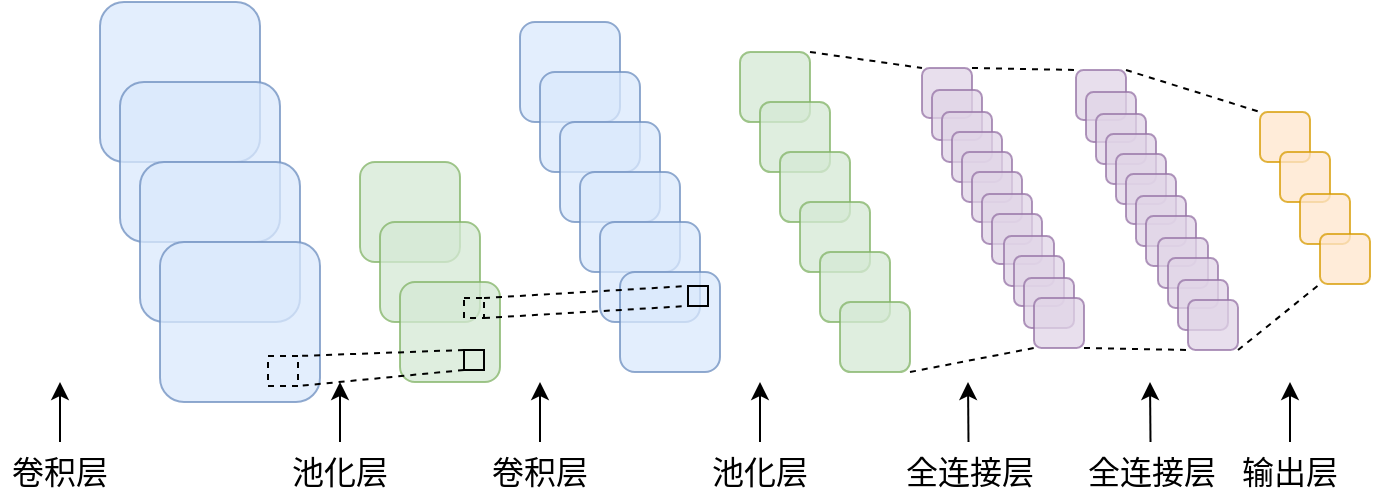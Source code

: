 <mxfile version="21.2.9" type="github">
  <diagram name="第 1 页" id="ZHtbwnwESCGqk5BUtqKa">
    <mxGraphModel dx="928" dy="579" grid="1" gridSize="10" guides="1" tooltips="1" connect="1" arrows="1" fold="1" page="1" pageScale="1" pageWidth="827" pageHeight="1169" math="0" shadow="0">
      <root>
        <mxCell id="0" />
        <mxCell id="1" parent="0" />
        <mxCell id="7yJh9d8cDHfY0ZQC9ODF-1" value="" style="rounded=1;whiteSpace=wrap;html=1;fillColor=#dae8fc;strokeColor=#6c8ebf;opacity=75;" vertex="1" parent="1">
          <mxGeometry x="120" y="240" width="80" height="80" as="geometry" />
        </mxCell>
        <mxCell id="7yJh9d8cDHfY0ZQC9ODF-4" value="" style="rounded=1;whiteSpace=wrap;html=1;fillColor=#dae8fc;strokeColor=#6c8ebf;opacity=75;" vertex="1" parent="1">
          <mxGeometry x="130" y="280" width="80" height="80" as="geometry" />
        </mxCell>
        <mxCell id="7yJh9d8cDHfY0ZQC9ODF-5" value="" style="rounded=1;whiteSpace=wrap;html=1;fillColor=#dae8fc;strokeColor=#6c8ebf;opacity=75;" vertex="1" parent="1">
          <mxGeometry x="140" y="320" width="80" height="80" as="geometry" />
        </mxCell>
        <mxCell id="7yJh9d8cDHfY0ZQC9ODF-6" value="" style="rounded=1;whiteSpace=wrap;html=1;fillColor=#d5e8d4;strokeColor=#82b366;opacity=75;" vertex="1" parent="1">
          <mxGeometry x="250" y="320" width="50" height="50" as="geometry" />
        </mxCell>
        <mxCell id="7yJh9d8cDHfY0ZQC9ODF-7" value="" style="rounded=1;whiteSpace=wrap;html=1;fillColor=#dae8fc;strokeColor=#6c8ebf;opacity=75;" vertex="1" parent="1">
          <mxGeometry x="150" y="360" width="80" height="80" as="geometry" />
        </mxCell>
        <mxCell id="7yJh9d8cDHfY0ZQC9ODF-11" value="" style="rounded=1;whiteSpace=wrap;html=1;fillColor=#d5e8d4;strokeColor=#82b366;opacity=75;" vertex="1" parent="1">
          <mxGeometry x="260" y="350" width="50" height="50" as="geometry" />
        </mxCell>
        <mxCell id="7yJh9d8cDHfY0ZQC9ODF-12" value="" style="rounded=1;whiteSpace=wrap;html=1;fillColor=#d5e8d4;strokeColor=#82b366;opacity=75;" vertex="1" parent="1">
          <mxGeometry x="270" y="380" width="50" height="50" as="geometry" />
        </mxCell>
        <mxCell id="7yJh9d8cDHfY0ZQC9ODF-15" value="" style="rounded=1;whiteSpace=wrap;html=1;fillColor=#dae8fc;strokeColor=#6c8ebf;opacity=75;" vertex="1" parent="1">
          <mxGeometry x="330" y="250" width="50" height="50" as="geometry" />
        </mxCell>
        <mxCell id="7yJh9d8cDHfY0ZQC9ODF-16" value="" style="rounded=1;whiteSpace=wrap;html=1;fillColor=#dae8fc;strokeColor=#6c8ebf;opacity=75;" vertex="1" parent="1">
          <mxGeometry x="340" y="275" width="50" height="50" as="geometry" />
        </mxCell>
        <mxCell id="7yJh9d8cDHfY0ZQC9ODF-17" value="" style="rounded=1;whiteSpace=wrap;html=1;fillColor=#dae8fc;strokeColor=#6c8ebf;opacity=75;" vertex="1" parent="1">
          <mxGeometry x="350" y="300" width="50" height="50" as="geometry" />
        </mxCell>
        <mxCell id="7yJh9d8cDHfY0ZQC9ODF-18" value="" style="rounded=1;whiteSpace=wrap;html=1;fillColor=#dae8fc;strokeColor=#6c8ebf;opacity=75;" vertex="1" parent="1">
          <mxGeometry x="360" y="325" width="50" height="50" as="geometry" />
        </mxCell>
        <mxCell id="7yJh9d8cDHfY0ZQC9ODF-19" value="" style="rounded=1;whiteSpace=wrap;html=1;fillColor=#dae8fc;strokeColor=#6c8ebf;opacity=75;" vertex="1" parent="1">
          <mxGeometry x="370" y="350" width="50" height="50" as="geometry" />
        </mxCell>
        <mxCell id="7yJh9d8cDHfY0ZQC9ODF-20" value="" style="rounded=1;whiteSpace=wrap;html=1;fillColor=#dae8fc;strokeColor=#6c8ebf;opacity=75;" vertex="1" parent="1">
          <mxGeometry x="380" y="375" width="50" height="50" as="geometry" />
        </mxCell>
        <mxCell id="7yJh9d8cDHfY0ZQC9ODF-21" value="" style="rounded=1;whiteSpace=wrap;html=1;fillColor=#d5e8d4;strokeColor=#82b366;opacity=75;" vertex="1" parent="1">
          <mxGeometry x="440" y="265" width="35" height="35" as="geometry" />
        </mxCell>
        <mxCell id="7yJh9d8cDHfY0ZQC9ODF-22" value="" style="rounded=1;whiteSpace=wrap;html=1;fillColor=#d5e8d4;strokeColor=#82b366;opacity=75;" vertex="1" parent="1">
          <mxGeometry x="450" y="290" width="35" height="35" as="geometry" />
        </mxCell>
        <mxCell id="7yJh9d8cDHfY0ZQC9ODF-23" value="" style="rounded=1;whiteSpace=wrap;html=1;fillColor=#d5e8d4;strokeColor=#82b366;opacity=75;" vertex="1" parent="1">
          <mxGeometry x="460" y="315" width="35" height="35" as="geometry" />
        </mxCell>
        <mxCell id="7yJh9d8cDHfY0ZQC9ODF-24" value="" style="rounded=1;whiteSpace=wrap;html=1;fillColor=#d5e8d4;strokeColor=#82b366;opacity=75;" vertex="1" parent="1">
          <mxGeometry x="470" y="340" width="35" height="35" as="geometry" />
        </mxCell>
        <mxCell id="7yJh9d8cDHfY0ZQC9ODF-25" value="" style="rounded=1;whiteSpace=wrap;html=1;fillColor=#d5e8d4;strokeColor=#82b366;opacity=75;" vertex="1" parent="1">
          <mxGeometry x="480" y="365" width="35" height="35" as="geometry" />
        </mxCell>
        <mxCell id="7yJh9d8cDHfY0ZQC9ODF-26" value="" style="rounded=1;whiteSpace=wrap;html=1;fillColor=#d5e8d4;strokeColor=#82b366;opacity=75;" vertex="1" parent="1">
          <mxGeometry x="490" y="390" width="35" height="35" as="geometry" />
        </mxCell>
        <mxCell id="7yJh9d8cDHfY0ZQC9ODF-33" value="" style="rounded=1;whiteSpace=wrap;html=1;fillColor=#e1d5e7;strokeColor=#9673a6;opacity=75;" vertex="1" parent="1">
          <mxGeometry x="531" y="273" width="25" height="25" as="geometry" />
        </mxCell>
        <mxCell id="7yJh9d8cDHfY0ZQC9ODF-34" value="" style="rounded=1;whiteSpace=wrap;html=1;fillColor=#e1d5e7;strokeColor=#9673a6;opacity=75;" vertex="1" parent="1">
          <mxGeometry x="536" y="284" width="25" height="25" as="geometry" />
        </mxCell>
        <mxCell id="7yJh9d8cDHfY0ZQC9ODF-47" value="" style="rounded=1;whiteSpace=wrap;html=1;fillColor=#e1d5e7;strokeColor=#9673a6;opacity=75;" vertex="1" parent="1">
          <mxGeometry x="541" y="295" width="25" height="25" as="geometry" />
        </mxCell>
        <mxCell id="7yJh9d8cDHfY0ZQC9ODF-48" value="" style="rounded=1;whiteSpace=wrap;html=1;fillColor=#e1d5e7;strokeColor=#9673a6;opacity=75;" vertex="1" parent="1">
          <mxGeometry x="546" y="305" width="25" height="25" as="geometry" />
        </mxCell>
        <mxCell id="7yJh9d8cDHfY0ZQC9ODF-49" value="" style="rounded=1;whiteSpace=wrap;html=1;fillColor=#e1d5e7;strokeColor=#9673a6;opacity=75;" vertex="1" parent="1">
          <mxGeometry x="551" y="315" width="25" height="25" as="geometry" />
        </mxCell>
        <mxCell id="7yJh9d8cDHfY0ZQC9ODF-50" value="" style="rounded=1;whiteSpace=wrap;html=1;fillColor=#e1d5e7;strokeColor=#9673a6;opacity=75;" vertex="1" parent="1">
          <mxGeometry x="556" y="325" width="25" height="25" as="geometry" />
        </mxCell>
        <mxCell id="7yJh9d8cDHfY0ZQC9ODF-51" value="" style="rounded=1;whiteSpace=wrap;html=1;fillColor=#e1d5e7;strokeColor=#9673a6;opacity=75;" vertex="1" parent="1">
          <mxGeometry x="561" y="336" width="25" height="25" as="geometry" />
        </mxCell>
        <mxCell id="7yJh9d8cDHfY0ZQC9ODF-52" value="" style="rounded=1;whiteSpace=wrap;html=1;fillColor=#e1d5e7;strokeColor=#9673a6;opacity=75;" vertex="1" parent="1">
          <mxGeometry x="566" y="346" width="25" height="25" as="geometry" />
        </mxCell>
        <mxCell id="7yJh9d8cDHfY0ZQC9ODF-53" value="" style="rounded=1;whiteSpace=wrap;html=1;fillColor=#e1d5e7;strokeColor=#9673a6;opacity=75;" vertex="1" parent="1">
          <mxGeometry x="572" y="357" width="25" height="25" as="geometry" />
        </mxCell>
        <mxCell id="7yJh9d8cDHfY0ZQC9ODF-54" value="" style="rounded=1;whiteSpace=wrap;html=1;fillColor=#e1d5e7;strokeColor=#9673a6;opacity=75;" vertex="1" parent="1">
          <mxGeometry x="577" y="367" width="25" height="25" as="geometry" />
        </mxCell>
        <mxCell id="7yJh9d8cDHfY0ZQC9ODF-55" value="" style="rounded=1;whiteSpace=wrap;html=1;fillColor=#e1d5e7;strokeColor=#9673a6;opacity=75;" vertex="1" parent="1">
          <mxGeometry x="582" y="378" width="25" height="25" as="geometry" />
        </mxCell>
        <mxCell id="7yJh9d8cDHfY0ZQC9ODF-56" value="" style="rounded=1;whiteSpace=wrap;html=1;fillColor=#e1d5e7;strokeColor=#9673a6;opacity=75;" vertex="1" parent="1">
          <mxGeometry x="587" y="388" width="25" height="25" as="geometry" />
        </mxCell>
        <mxCell id="7yJh9d8cDHfY0ZQC9ODF-93" value="" style="rounded=1;whiteSpace=wrap;html=1;fillColor=#e1d5e7;strokeColor=#9673a6;opacity=75;" vertex="1" parent="1">
          <mxGeometry x="608" y="274" width="25" height="25" as="geometry" />
        </mxCell>
        <mxCell id="7yJh9d8cDHfY0ZQC9ODF-94" value="" style="rounded=1;whiteSpace=wrap;html=1;fillColor=#e1d5e7;strokeColor=#9673a6;opacity=75;" vertex="1" parent="1">
          <mxGeometry x="613" y="285" width="25" height="25" as="geometry" />
        </mxCell>
        <mxCell id="7yJh9d8cDHfY0ZQC9ODF-95" value="" style="rounded=1;whiteSpace=wrap;html=1;fillColor=#e1d5e7;strokeColor=#9673a6;opacity=75;" vertex="1" parent="1">
          <mxGeometry x="618" y="296" width="25" height="25" as="geometry" />
        </mxCell>
        <mxCell id="7yJh9d8cDHfY0ZQC9ODF-96" value="" style="rounded=1;whiteSpace=wrap;html=1;fillColor=#e1d5e7;strokeColor=#9673a6;opacity=75;" vertex="1" parent="1">
          <mxGeometry x="623" y="306" width="25" height="25" as="geometry" />
        </mxCell>
        <mxCell id="7yJh9d8cDHfY0ZQC9ODF-97" value="" style="rounded=1;whiteSpace=wrap;html=1;fillColor=#e1d5e7;strokeColor=#9673a6;opacity=75;" vertex="1" parent="1">
          <mxGeometry x="628" y="316" width="25" height="25" as="geometry" />
        </mxCell>
        <mxCell id="7yJh9d8cDHfY0ZQC9ODF-98" value="" style="rounded=1;whiteSpace=wrap;html=1;fillColor=#e1d5e7;strokeColor=#9673a6;opacity=75;" vertex="1" parent="1">
          <mxGeometry x="633" y="326" width="25" height="25" as="geometry" />
        </mxCell>
        <mxCell id="7yJh9d8cDHfY0ZQC9ODF-99" value="" style="rounded=1;whiteSpace=wrap;html=1;fillColor=#e1d5e7;strokeColor=#9673a6;opacity=75;" vertex="1" parent="1">
          <mxGeometry x="638" y="337" width="25" height="25" as="geometry" />
        </mxCell>
        <mxCell id="7yJh9d8cDHfY0ZQC9ODF-100" value="" style="rounded=1;whiteSpace=wrap;html=1;fillColor=#e1d5e7;strokeColor=#9673a6;opacity=75;" vertex="1" parent="1">
          <mxGeometry x="643" y="347" width="25" height="25" as="geometry" />
        </mxCell>
        <mxCell id="7yJh9d8cDHfY0ZQC9ODF-101" value="" style="rounded=1;whiteSpace=wrap;html=1;fillColor=#e1d5e7;strokeColor=#9673a6;opacity=75;" vertex="1" parent="1">
          <mxGeometry x="649" y="358" width="25" height="25" as="geometry" />
        </mxCell>
        <mxCell id="7yJh9d8cDHfY0ZQC9ODF-102" value="" style="rounded=1;whiteSpace=wrap;html=1;fillColor=#e1d5e7;strokeColor=#9673a6;opacity=75;" vertex="1" parent="1">
          <mxGeometry x="654" y="368" width="25" height="25" as="geometry" />
        </mxCell>
        <mxCell id="7yJh9d8cDHfY0ZQC9ODF-103" value="" style="rounded=1;whiteSpace=wrap;html=1;fillColor=#e1d5e7;strokeColor=#9673a6;opacity=75;" vertex="1" parent="1">
          <mxGeometry x="659" y="379" width="25" height="25" as="geometry" />
        </mxCell>
        <mxCell id="7yJh9d8cDHfY0ZQC9ODF-104" value="" style="rounded=1;whiteSpace=wrap;html=1;fillColor=#e1d5e7;strokeColor=#9673a6;opacity=75;" vertex="1" parent="1">
          <mxGeometry x="664" y="389" width="25" height="25" as="geometry" />
        </mxCell>
        <mxCell id="7yJh9d8cDHfY0ZQC9ODF-105" value="" style="rounded=1;whiteSpace=wrap;html=1;fillColor=#ffe6cc;strokeColor=#d79b00;opacity=75;" vertex="1" parent="1">
          <mxGeometry x="700" y="295" width="25" height="25" as="geometry" />
        </mxCell>
        <mxCell id="7yJh9d8cDHfY0ZQC9ODF-106" value="" style="rounded=1;whiteSpace=wrap;html=1;fillColor=#ffe6cc;strokeColor=#d79b00;opacity=75;" vertex="1" parent="1">
          <mxGeometry x="710" y="315" width="25" height="25" as="geometry" />
        </mxCell>
        <mxCell id="7yJh9d8cDHfY0ZQC9ODF-110" value="" style="rounded=1;whiteSpace=wrap;html=1;fillColor=#ffe6cc;strokeColor=#d79b00;opacity=75;" vertex="1" parent="1">
          <mxGeometry x="720" y="336" width="25" height="25" as="geometry" />
        </mxCell>
        <mxCell id="7yJh9d8cDHfY0ZQC9ODF-111" value="" style="rounded=1;whiteSpace=wrap;html=1;fillColor=#ffe6cc;strokeColor=#d79b00;opacity=75;" vertex="1" parent="1">
          <mxGeometry x="730" y="356" width="25" height="25" as="geometry" />
        </mxCell>
        <mxCell id="7yJh9d8cDHfY0ZQC9ODF-112" value="&lt;font style=&quot;font-size: 16px;&quot;&gt;卷积层&lt;/font&gt;" style="text;html=1;strokeColor=none;fillColor=none;align=center;verticalAlign=middle;whiteSpace=wrap;rounded=0;" vertex="1" parent="1">
          <mxGeometry x="70" y="460" width="60" height="30" as="geometry" />
        </mxCell>
        <mxCell id="7yJh9d8cDHfY0ZQC9ODF-113" value="&lt;font style=&quot;font-size: 16px;&quot;&gt;池化层&lt;/font&gt;" style="text;html=1;strokeColor=none;fillColor=none;align=center;verticalAlign=middle;whiteSpace=wrap;rounded=0;" vertex="1" parent="1">
          <mxGeometry x="210" y="460" width="60" height="30" as="geometry" />
        </mxCell>
        <mxCell id="7yJh9d8cDHfY0ZQC9ODF-114" value="&lt;font style=&quot;font-size: 16px;&quot;&gt;卷积层&lt;/font&gt;" style="text;html=1;strokeColor=none;fillColor=none;align=center;verticalAlign=middle;whiteSpace=wrap;rounded=0;" vertex="1" parent="1">
          <mxGeometry x="310" y="460" width="60" height="30" as="geometry" />
        </mxCell>
        <mxCell id="7yJh9d8cDHfY0ZQC9ODF-115" value="&lt;font style=&quot;font-size: 16px;&quot;&gt;池化层&lt;/font&gt;" style="text;html=1;strokeColor=none;fillColor=none;align=center;verticalAlign=middle;whiteSpace=wrap;rounded=0;" vertex="1" parent="1">
          <mxGeometry x="420" y="460" width="60" height="30" as="geometry" />
        </mxCell>
        <mxCell id="7yJh9d8cDHfY0ZQC9ODF-116" value="&lt;font style=&quot;font-size: 16px;&quot;&gt;全连接层&lt;/font&gt;" style="text;html=1;strokeColor=none;fillColor=none;align=center;verticalAlign=middle;whiteSpace=wrap;rounded=0;" vertex="1" parent="1">
          <mxGeometry x="518.5" y="460" width="71.5" height="30" as="geometry" />
        </mxCell>
        <mxCell id="7yJh9d8cDHfY0ZQC9ODF-117" value="&lt;font style=&quot;font-size: 16px;&quot;&gt;全连接层&lt;/font&gt;" style="text;html=1;strokeColor=none;fillColor=none;align=center;verticalAlign=middle;whiteSpace=wrap;rounded=0;" vertex="1" parent="1">
          <mxGeometry x="610.5" y="460" width="69.5" height="30" as="geometry" />
        </mxCell>
        <mxCell id="7yJh9d8cDHfY0ZQC9ODF-118" value="&lt;font style=&quot;font-size: 16px;&quot;&gt;输出层&lt;/font&gt;" style="text;html=1;strokeColor=none;fillColor=none;align=center;verticalAlign=middle;whiteSpace=wrap;rounded=0;" vertex="1" parent="1">
          <mxGeometry x="685" y="460" width="60" height="30" as="geometry" />
        </mxCell>
        <mxCell id="7yJh9d8cDHfY0ZQC9ODF-119" value="" style="endArrow=classic;html=1;rounded=0;exitX=0.5;exitY=0;exitDx=0;exitDy=0;" edge="1" parent="1" source="7yJh9d8cDHfY0ZQC9ODF-112">
          <mxGeometry width="50" height="50" relative="1" as="geometry">
            <mxPoint x="100" y="450" as="sourcePoint" />
            <mxPoint x="100" y="430" as="targetPoint" />
          </mxGeometry>
        </mxCell>
        <mxCell id="7yJh9d8cDHfY0ZQC9ODF-121" value="" style="endArrow=classic;html=1;rounded=0;exitX=0.5;exitY=0;exitDx=0;exitDy=0;" edge="1" parent="1" source="7yJh9d8cDHfY0ZQC9ODF-113">
          <mxGeometry width="50" height="50" relative="1" as="geometry">
            <mxPoint x="240" y="450" as="sourcePoint" />
            <mxPoint x="240" y="430" as="targetPoint" />
          </mxGeometry>
        </mxCell>
        <mxCell id="7yJh9d8cDHfY0ZQC9ODF-122" value="" style="endArrow=classic;html=1;rounded=0;exitX=0.5;exitY=0;exitDx=0;exitDy=0;" edge="1" parent="1" source="7yJh9d8cDHfY0ZQC9ODF-114">
          <mxGeometry width="50" height="50" relative="1" as="geometry">
            <mxPoint x="340" y="450" as="sourcePoint" />
            <mxPoint x="340" y="430" as="targetPoint" />
          </mxGeometry>
        </mxCell>
        <mxCell id="7yJh9d8cDHfY0ZQC9ODF-123" value="" style="endArrow=classic;html=1;rounded=0;exitX=0.5;exitY=0;exitDx=0;exitDy=0;" edge="1" parent="1" source="7yJh9d8cDHfY0ZQC9ODF-115">
          <mxGeometry width="50" height="50" relative="1" as="geometry">
            <mxPoint x="440" y="460" as="sourcePoint" />
            <mxPoint x="450" y="430" as="targetPoint" />
          </mxGeometry>
        </mxCell>
        <mxCell id="7yJh9d8cDHfY0ZQC9ODF-124" value="" style="endArrow=classic;html=1;rounded=0;exitX=0.5;exitY=0;exitDx=0;exitDy=0;" edge="1" parent="1" source="7yJh9d8cDHfY0ZQC9ODF-116">
          <mxGeometry width="50" height="50" relative="1" as="geometry">
            <mxPoint x="550" y="460" as="sourcePoint" />
            <mxPoint x="554" y="430" as="targetPoint" />
          </mxGeometry>
        </mxCell>
        <mxCell id="7yJh9d8cDHfY0ZQC9ODF-125" value="" style="endArrow=classic;html=1;rounded=0;exitX=0.5;exitY=0;exitDx=0;exitDy=0;" edge="1" parent="1" source="7yJh9d8cDHfY0ZQC9ODF-117">
          <mxGeometry width="50" height="50" relative="1" as="geometry">
            <mxPoint x="630" y="460" as="sourcePoint" />
            <mxPoint x="645" y="430" as="targetPoint" />
          </mxGeometry>
        </mxCell>
        <mxCell id="7yJh9d8cDHfY0ZQC9ODF-126" value="" style="endArrow=classic;html=1;rounded=0;exitX=0.5;exitY=0;exitDx=0;exitDy=0;" edge="1" parent="1" source="7yJh9d8cDHfY0ZQC9ODF-118">
          <mxGeometry width="50" height="50" relative="1" as="geometry">
            <mxPoint x="710" y="460" as="sourcePoint" />
            <mxPoint x="715" y="430" as="targetPoint" />
          </mxGeometry>
        </mxCell>
        <mxCell id="7yJh9d8cDHfY0ZQC9ODF-127" value="" style="whiteSpace=wrap;html=1;aspect=fixed;dashed=1;fillColor=none;" vertex="1" parent="1">
          <mxGeometry x="204" y="417" width="15" height="15" as="geometry" />
        </mxCell>
        <mxCell id="7yJh9d8cDHfY0ZQC9ODF-128" value="" style="whiteSpace=wrap;html=1;aspect=fixed;fillColor=none;" vertex="1" parent="1">
          <mxGeometry x="302" y="414" width="10" height="10" as="geometry" />
        </mxCell>
        <mxCell id="7yJh9d8cDHfY0ZQC9ODF-131" value="" style="endArrow=none;dashed=1;html=1;rounded=0;entryX=1;entryY=0;entryDx=0;entryDy=0;exitX=0;exitY=0;exitDx=0;exitDy=0;" edge="1" parent="1" source="7yJh9d8cDHfY0ZQC9ODF-128" target="7yJh9d8cDHfY0ZQC9ODF-127">
          <mxGeometry width="50" height="50" relative="1" as="geometry">
            <mxPoint x="70" y="240" as="sourcePoint" />
            <mxPoint x="120" y="190" as="targetPoint" />
          </mxGeometry>
        </mxCell>
        <mxCell id="7yJh9d8cDHfY0ZQC9ODF-132" value="" style="endArrow=none;dashed=1;html=1;rounded=0;entryX=1;entryY=1;entryDx=0;entryDy=0;exitX=0;exitY=1;exitDx=0;exitDy=0;" edge="1" parent="1" source="7yJh9d8cDHfY0ZQC9ODF-128" target="7yJh9d8cDHfY0ZQC9ODF-127">
          <mxGeometry width="50" height="50" relative="1" as="geometry">
            <mxPoint x="340" y="408" as="sourcePoint" />
            <mxPoint x="257" y="441" as="targetPoint" />
          </mxGeometry>
        </mxCell>
        <mxCell id="7yJh9d8cDHfY0ZQC9ODF-133" value="" style="whiteSpace=wrap;html=1;aspect=fixed;fillColor=none;dashed=1;" vertex="1" parent="1">
          <mxGeometry x="302" y="388" width="10" height="10" as="geometry" />
        </mxCell>
        <mxCell id="7yJh9d8cDHfY0ZQC9ODF-134" value="" style="whiteSpace=wrap;html=1;aspect=fixed;fillColor=none;" vertex="1" parent="1">
          <mxGeometry x="414" y="382" width="10" height="10" as="geometry" />
        </mxCell>
        <mxCell id="7yJh9d8cDHfY0ZQC9ODF-135" value="" style="endArrow=none;dashed=1;html=1;rounded=0;entryX=0;entryY=1;entryDx=0;entryDy=0;exitX=1;exitY=1;exitDx=0;exitDy=0;" edge="1" parent="1" source="7yJh9d8cDHfY0ZQC9ODF-133" target="7yJh9d8cDHfY0ZQC9ODF-134">
          <mxGeometry width="50" height="50" relative="1" as="geometry">
            <mxPoint x="360" y="540" as="sourcePoint" />
            <mxPoint x="410" y="490" as="targetPoint" />
          </mxGeometry>
        </mxCell>
        <mxCell id="7yJh9d8cDHfY0ZQC9ODF-136" value="" style="endArrow=none;dashed=1;html=1;rounded=0;entryX=0;entryY=0;entryDx=0;entryDy=0;exitX=1;exitY=0;exitDx=0;exitDy=0;" edge="1" parent="1" source="7yJh9d8cDHfY0ZQC9ODF-133" target="7yJh9d8cDHfY0ZQC9ODF-134">
          <mxGeometry width="50" height="50" relative="1" as="geometry">
            <mxPoint x="250" y="570" as="sourcePoint" />
            <mxPoint x="300" y="520" as="targetPoint" />
          </mxGeometry>
        </mxCell>
        <mxCell id="7yJh9d8cDHfY0ZQC9ODF-137" value="" style="endArrow=none;dashed=1;html=1;rounded=0;exitX=1;exitY=0;exitDx=0;exitDy=0;entryX=0;entryY=0;entryDx=0;entryDy=0;" edge="1" parent="1" source="7yJh9d8cDHfY0ZQC9ODF-21" target="7yJh9d8cDHfY0ZQC9ODF-33">
          <mxGeometry width="50" height="50" relative="1" as="geometry">
            <mxPoint x="510" y="220" as="sourcePoint" />
            <mxPoint x="560" y="170" as="targetPoint" />
          </mxGeometry>
        </mxCell>
        <mxCell id="7yJh9d8cDHfY0ZQC9ODF-138" value="" style="endArrow=none;dashed=1;html=1;rounded=0;entryX=0;entryY=1;entryDx=0;entryDy=0;exitX=1;exitY=1;exitDx=0;exitDy=0;" edge="1" parent="1" source="7yJh9d8cDHfY0ZQC9ODF-26" target="7yJh9d8cDHfY0ZQC9ODF-56">
          <mxGeometry width="50" height="50" relative="1" as="geometry">
            <mxPoint x="543.5" y="560" as="sourcePoint" />
            <mxPoint x="593.5" y="510" as="targetPoint" />
          </mxGeometry>
        </mxCell>
        <mxCell id="7yJh9d8cDHfY0ZQC9ODF-139" value="" style="endArrow=none;dashed=1;html=1;rounded=0;exitX=1;exitY=0;exitDx=0;exitDy=0;entryX=0;entryY=0;entryDx=0;entryDy=0;" edge="1" parent="1" source="7yJh9d8cDHfY0ZQC9ODF-33" target="7yJh9d8cDHfY0ZQC9ODF-93">
          <mxGeometry width="50" height="50" relative="1" as="geometry">
            <mxPoint x="570" y="250" as="sourcePoint" />
            <mxPoint x="620" y="200" as="targetPoint" />
          </mxGeometry>
        </mxCell>
        <mxCell id="7yJh9d8cDHfY0ZQC9ODF-140" value="" style="endArrow=none;dashed=1;html=1;rounded=0;entryX=0;entryY=1;entryDx=0;entryDy=0;exitX=1;exitY=1;exitDx=0;exitDy=0;" edge="1" parent="1" source="7yJh9d8cDHfY0ZQC9ODF-56" target="7yJh9d8cDHfY0ZQC9ODF-104">
          <mxGeometry width="50" height="50" relative="1" as="geometry">
            <mxPoint x="620" y="570" as="sourcePoint" />
            <mxPoint x="670" y="520" as="targetPoint" />
          </mxGeometry>
        </mxCell>
        <mxCell id="7yJh9d8cDHfY0ZQC9ODF-141" value="" style="endArrow=none;dashed=1;html=1;rounded=0;exitX=1;exitY=0;exitDx=0;exitDy=0;entryX=0;entryY=0;entryDx=0;entryDy=0;" edge="1" parent="1" source="7yJh9d8cDHfY0ZQC9ODF-93" target="7yJh9d8cDHfY0ZQC9ODF-105">
          <mxGeometry width="50" height="50" relative="1" as="geometry">
            <mxPoint x="643" y="265" as="sourcePoint" />
            <mxPoint x="693" y="215" as="targetPoint" />
          </mxGeometry>
        </mxCell>
        <mxCell id="7yJh9d8cDHfY0ZQC9ODF-142" value="" style="endArrow=none;dashed=1;html=1;rounded=0;exitX=1;exitY=1;exitDx=0;exitDy=0;entryX=0;entryY=1;entryDx=0;entryDy=0;" edge="1" parent="1" source="7yJh9d8cDHfY0ZQC9ODF-104" target="7yJh9d8cDHfY0ZQC9ODF-111">
          <mxGeometry width="50" height="50" relative="1" as="geometry">
            <mxPoint x="760" y="450" as="sourcePoint" />
            <mxPoint x="810" y="400" as="targetPoint" />
          </mxGeometry>
        </mxCell>
      </root>
    </mxGraphModel>
  </diagram>
</mxfile>
